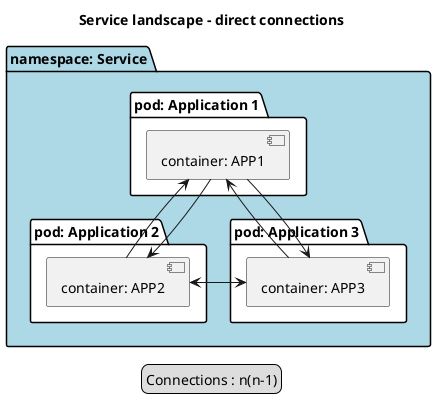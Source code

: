 @startuml

title Service landscape - direct connections
skinparam componentStyle uml2

package "namespace: Service" #LightBlue {
  package "pod: Application 1" #White {
    component "container: APP1" as APP1
  }

  package "pod: Application 2" #White {
    component "container: APP2" as APP2
  }

  package "pod: Application 3" #White {
   component "container: APP3" as APP3
  }

}

APP1 --> APP2
APP1 --> APP3

APP2 --> APP1
APP2 --> APP3

APP3 --> APP1
APP3 --> APP2

legend
  Connections : n(n-1)
end legend

@enduml


